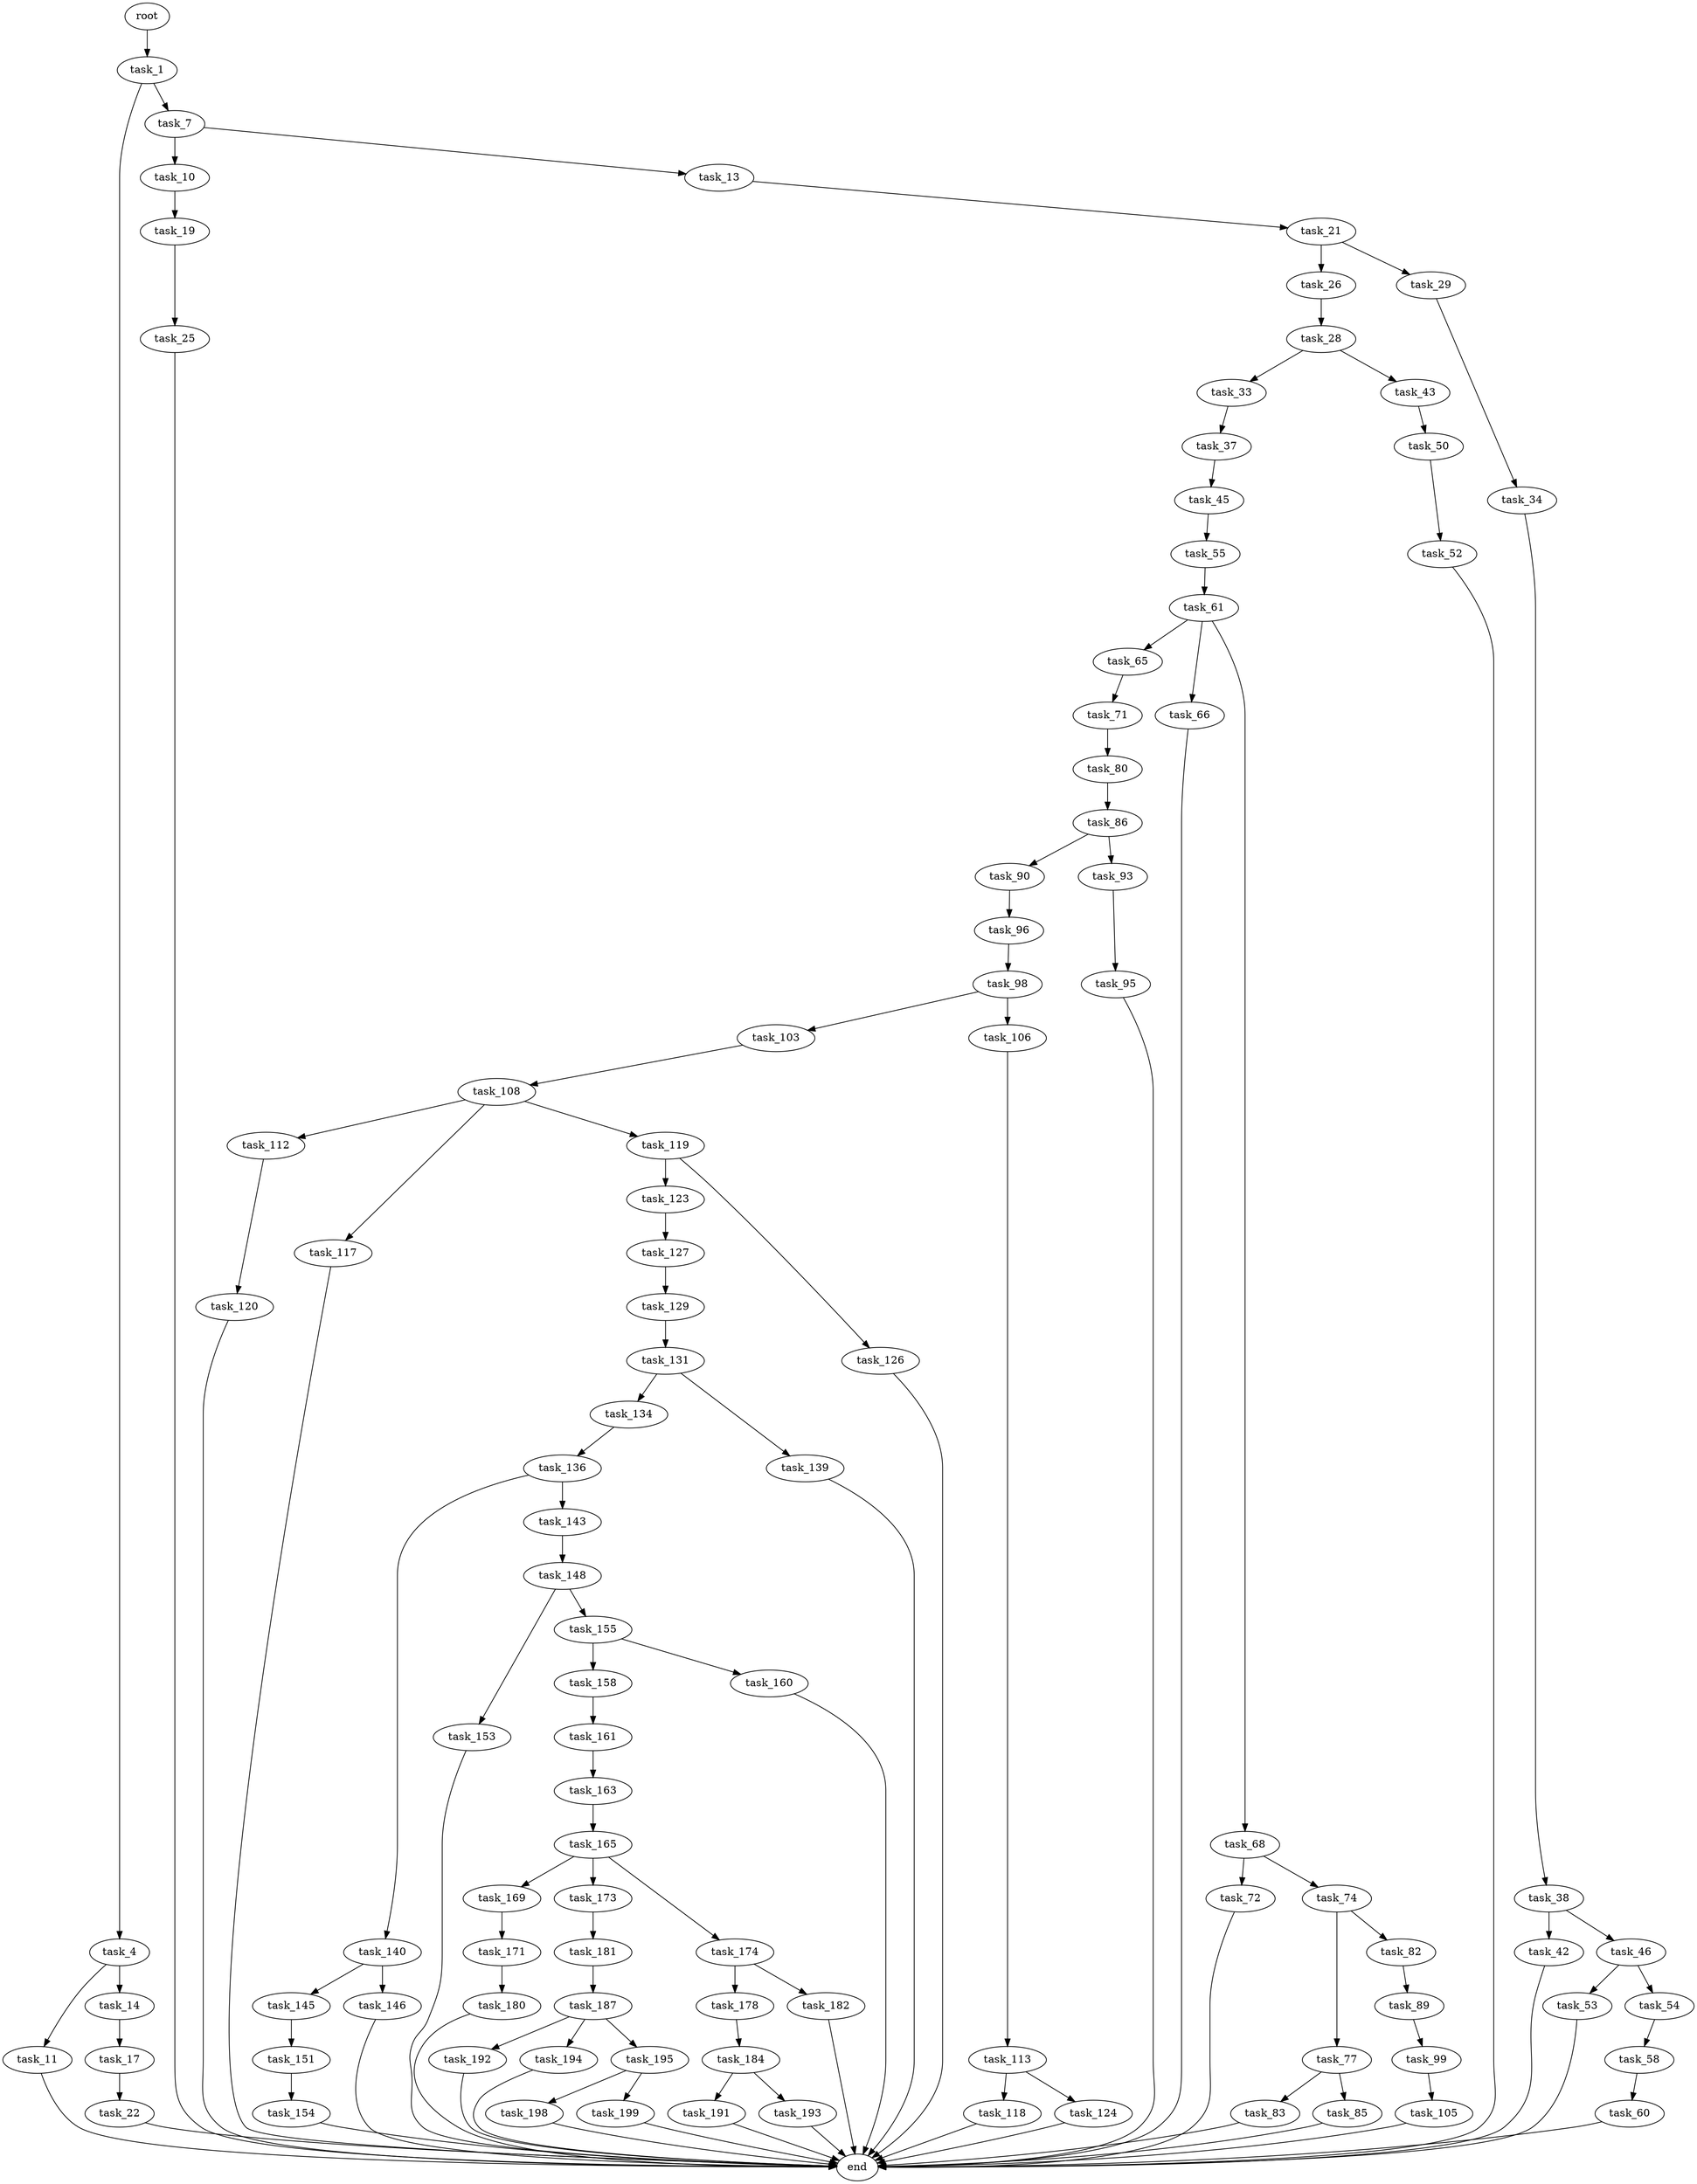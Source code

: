 digraph G {
  root [size="0.000000"];
  task_1 [size="782757789696.000000"];
  task_4 [size="8589934592.000000"];
  task_7 [size="10162146192.000000"];
  task_11 [size="338133898783.000000"];
  task_14 [size="782757789696.000000"];
  task_10 [size="637845401595.000000"];
  task_13 [size="8589934592.000000"];
  task_19 [size="17941197586.000000"];
  end [size="0.000000"];
  task_21 [size="8589934592.000000"];
  task_17 [size="134217728000.000000"];
  task_22 [size="168291356413.000000"];
  task_25 [size="9881315588.000000"];
  task_26 [size="35085898999.000000"];
  task_29 [size="650509417574.000000"];
  task_28 [size="8589934592.000000"];
  task_33 [size="527614988670.000000"];
  task_43 [size="1576328338.000000"];
  task_34 [size="56917480542.000000"];
  task_37 [size="134217728000.000000"];
  task_38 [size="28991029248.000000"];
  task_45 [size="28991029248.000000"];
  task_42 [size="368293445632.000000"];
  task_46 [size="11587063541.000000"];
  task_50 [size="63487311233.000000"];
  task_55 [size="5462912264.000000"];
  task_53 [size="28991029248.000000"];
  task_54 [size="231928233984.000000"];
  task_52 [size="1568694502.000000"];
  task_58 [size="468676853258.000000"];
  task_61 [size="708140201490.000000"];
  task_60 [size="28991029248.000000"];
  task_65 [size="5371263598.000000"];
  task_66 [size="30829239270.000000"];
  task_68 [size="33002062972.000000"];
  task_71 [size="50118512222.000000"];
  task_72 [size="832080553.000000"];
  task_74 [size="549755813888.000000"];
  task_80 [size="95462972354.000000"];
  task_77 [size="8589934592.000000"];
  task_82 [size="33419092500.000000"];
  task_83 [size="1073741824000.000000"];
  task_85 [size="712747244.000000"];
  task_86 [size="549755813888.000000"];
  task_89 [size="190657606337.000000"];
  task_90 [size="231928233984.000000"];
  task_93 [size="8589934592.000000"];
  task_99 [size="267537405516.000000"];
  task_96 [size="3795762930.000000"];
  task_95 [size="199119860040.000000"];
  task_98 [size="845854460925.000000"];
  task_103 [size="1073741824000.000000"];
  task_106 [size="8589934592.000000"];
  task_105 [size="549755813888.000000"];
  task_108 [size="31982068796.000000"];
  task_113 [size="1073741824000.000000"];
  task_112 [size="1427248705990.000000"];
  task_117 [size="211215689515.000000"];
  task_119 [size="33731902536.000000"];
  task_120 [size="17171005591.000000"];
  task_118 [size="345870685481.000000"];
  task_124 [size="120185983200.000000"];
  task_123 [size="14669910792.000000"];
  task_126 [size="107901619082.000000"];
  task_127 [size="28991029248.000000"];
  task_129 [size="148028496108.000000"];
  task_131 [size="1115441226982.000000"];
  task_134 [size="257217766863.000000"];
  task_139 [size="317016536844.000000"];
  task_136 [size="368293445632.000000"];
  task_140 [size="1006729072531.000000"];
  task_143 [size="7125624681.000000"];
  task_145 [size="28991029248.000000"];
  task_146 [size="8589934592.000000"];
  task_148 [size="68719476736.000000"];
  task_151 [size="368293445632.000000"];
  task_153 [size="4520592882.000000"];
  task_155 [size="1073741824000.000000"];
  task_154 [size="121176302964.000000"];
  task_158 [size="368293445632.000000"];
  task_160 [size="8589934592.000000"];
  task_161 [size="834714151.000000"];
  task_163 [size="153628211292.000000"];
  task_165 [size="21849021429.000000"];
  task_169 [size="516493079956.000000"];
  task_173 [size="134217728000.000000"];
  task_174 [size="2499085810.000000"];
  task_171 [size="10136152548.000000"];
  task_180 [size="27582407550.000000"];
  task_181 [size="42580997545.000000"];
  task_178 [size="8589934592.000000"];
  task_182 [size="28991029248.000000"];
  task_184 [size="8141724396.000000"];
  task_187 [size="782757789696.000000"];
  task_191 [size="782757789696.000000"];
  task_193 [size="10369721002.000000"];
  task_192 [size="36830607187.000000"];
  task_194 [size="15931536674.000000"];
  task_195 [size="549755813888.000000"];
  task_198 [size="35771634770.000000"];
  task_199 [size="3051620082.000000"];

  root -> task_1 [size="1.000000"];
  task_1 -> task_4 [size="679477248.000000"];
  task_1 -> task_7 [size="679477248.000000"];
  task_4 -> task_11 [size="33554432.000000"];
  task_4 -> task_14 [size="33554432.000000"];
  task_7 -> task_10 [size="33554432.000000"];
  task_7 -> task_13 [size="33554432.000000"];
  task_11 -> end [size="1.000000"];
  task_14 -> task_17 [size="679477248.000000"];
  task_10 -> task_19 [size="411041792.000000"];
  task_13 -> task_21 [size="33554432.000000"];
  task_19 -> task_25 [size="536870912.000000"];
  task_21 -> task_26 [size="33554432.000000"];
  task_21 -> task_29 [size="33554432.000000"];
  task_17 -> task_22 [size="209715200.000000"];
  task_22 -> end [size="1.000000"];
  task_25 -> end [size="1.000000"];
  task_26 -> task_28 [size="679477248.000000"];
  task_29 -> task_34 [size="838860800.000000"];
  task_28 -> task_33 [size="33554432.000000"];
  task_28 -> task_43 [size="33554432.000000"];
  task_33 -> task_37 [size="411041792.000000"];
  task_43 -> task_50 [size="33554432.000000"];
  task_34 -> task_38 [size="75497472.000000"];
  task_37 -> task_45 [size="209715200.000000"];
  task_38 -> task_42 [size="75497472.000000"];
  task_38 -> task_46 [size="75497472.000000"];
  task_45 -> task_55 [size="75497472.000000"];
  task_42 -> end [size="1.000000"];
  task_46 -> task_53 [size="209715200.000000"];
  task_46 -> task_54 [size="209715200.000000"];
  task_50 -> task_52 [size="75497472.000000"];
  task_55 -> task_61 [size="209715200.000000"];
  task_53 -> end [size="1.000000"];
  task_54 -> task_58 [size="301989888.000000"];
  task_52 -> end [size="1.000000"];
  task_58 -> task_60 [size="301989888.000000"];
  task_61 -> task_65 [size="838860800.000000"];
  task_61 -> task_66 [size="838860800.000000"];
  task_61 -> task_68 [size="838860800.000000"];
  task_60 -> end [size="1.000000"];
  task_65 -> task_71 [size="134217728.000000"];
  task_66 -> end [size="1.000000"];
  task_68 -> task_72 [size="536870912.000000"];
  task_68 -> task_74 [size="536870912.000000"];
  task_71 -> task_80 [size="838860800.000000"];
  task_72 -> end [size="1.000000"];
  task_74 -> task_77 [size="536870912.000000"];
  task_74 -> task_82 [size="536870912.000000"];
  task_80 -> task_86 [size="75497472.000000"];
  task_77 -> task_83 [size="33554432.000000"];
  task_77 -> task_85 [size="33554432.000000"];
  task_82 -> task_89 [size="134217728.000000"];
  task_83 -> end [size="1.000000"];
  task_85 -> end [size="1.000000"];
  task_86 -> task_90 [size="536870912.000000"];
  task_86 -> task_93 [size="536870912.000000"];
  task_89 -> task_99 [size="679477248.000000"];
  task_90 -> task_96 [size="301989888.000000"];
  task_93 -> task_95 [size="33554432.000000"];
  task_99 -> task_105 [size="679477248.000000"];
  task_96 -> task_98 [size="134217728.000000"];
  task_95 -> end [size="1.000000"];
  task_98 -> task_103 [size="838860800.000000"];
  task_98 -> task_106 [size="838860800.000000"];
  task_103 -> task_108 [size="838860800.000000"];
  task_106 -> task_113 [size="33554432.000000"];
  task_105 -> end [size="1.000000"];
  task_108 -> task_112 [size="679477248.000000"];
  task_108 -> task_117 [size="679477248.000000"];
  task_108 -> task_119 [size="679477248.000000"];
  task_113 -> task_118 [size="838860800.000000"];
  task_113 -> task_124 [size="838860800.000000"];
  task_112 -> task_120 [size="838860800.000000"];
  task_117 -> end [size="1.000000"];
  task_119 -> task_123 [size="134217728.000000"];
  task_119 -> task_126 [size="134217728.000000"];
  task_120 -> end [size="1.000000"];
  task_118 -> end [size="1.000000"];
  task_124 -> end [size="1.000000"];
  task_123 -> task_127 [size="679477248.000000"];
  task_126 -> end [size="1.000000"];
  task_127 -> task_129 [size="75497472.000000"];
  task_129 -> task_131 [size="134217728.000000"];
  task_131 -> task_134 [size="838860800.000000"];
  task_131 -> task_139 [size="838860800.000000"];
  task_134 -> task_136 [size="209715200.000000"];
  task_139 -> end [size="1.000000"];
  task_136 -> task_140 [size="411041792.000000"];
  task_136 -> task_143 [size="411041792.000000"];
  task_140 -> task_145 [size="838860800.000000"];
  task_140 -> task_146 [size="838860800.000000"];
  task_143 -> task_148 [size="301989888.000000"];
  task_145 -> task_151 [size="75497472.000000"];
  task_146 -> end [size="1.000000"];
  task_148 -> task_153 [size="134217728.000000"];
  task_148 -> task_155 [size="134217728.000000"];
  task_151 -> task_154 [size="411041792.000000"];
  task_153 -> end [size="1.000000"];
  task_155 -> task_158 [size="838860800.000000"];
  task_155 -> task_160 [size="838860800.000000"];
  task_154 -> end [size="1.000000"];
  task_158 -> task_161 [size="411041792.000000"];
  task_160 -> end [size="1.000000"];
  task_161 -> task_163 [size="33554432.000000"];
  task_163 -> task_165 [size="134217728.000000"];
  task_165 -> task_169 [size="75497472.000000"];
  task_165 -> task_173 [size="75497472.000000"];
  task_165 -> task_174 [size="75497472.000000"];
  task_169 -> task_171 [size="411041792.000000"];
  task_173 -> task_181 [size="209715200.000000"];
  task_174 -> task_178 [size="134217728.000000"];
  task_174 -> task_182 [size="134217728.000000"];
  task_171 -> task_180 [size="301989888.000000"];
  task_180 -> end [size="1.000000"];
  task_181 -> task_187 [size="679477248.000000"];
  task_178 -> task_184 [size="33554432.000000"];
  task_182 -> end [size="1.000000"];
  task_184 -> task_191 [size="134217728.000000"];
  task_184 -> task_193 [size="134217728.000000"];
  task_187 -> task_192 [size="679477248.000000"];
  task_187 -> task_194 [size="679477248.000000"];
  task_187 -> task_195 [size="679477248.000000"];
  task_191 -> end [size="1.000000"];
  task_193 -> end [size="1.000000"];
  task_192 -> end [size="1.000000"];
  task_194 -> end [size="1.000000"];
  task_195 -> task_198 [size="536870912.000000"];
  task_195 -> task_199 [size="536870912.000000"];
  task_198 -> end [size="1.000000"];
  task_199 -> end [size="1.000000"];
}
